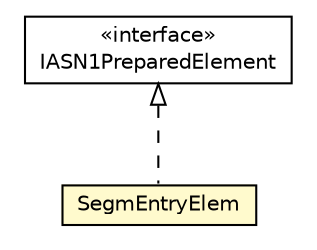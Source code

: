 #!/usr/local/bin/dot
#
# Class diagram 
# Generated by UMLGraph version R5_6-24-gf6e263 (http://www.umlgraph.org/)
#

digraph G {
	edge [fontname="Helvetica",fontsize=10,labelfontname="Helvetica",labelfontsize=10];
	node [fontname="Helvetica",fontsize=10,shape=plaintext];
	nodesep=0.25;
	ranksep=0.5;
	// org.universAAL.lddi.lib.ieeex73std.org.bn.coders.IASN1PreparedElement
	c294504 [label=<<table title="org.universAAL.lddi.lib.ieeex73std.org.bn.coders.IASN1PreparedElement" border="0" cellborder="1" cellspacing="0" cellpadding="2" port="p" href="../../org/bn/coders/IASN1PreparedElement.html">
		<tr><td><table border="0" cellspacing="0" cellpadding="1">
<tr><td align="center" balign="center"> &#171;interface&#187; </td></tr>
<tr><td align="center" balign="center"> IASN1PreparedElement </td></tr>
		</table></td></tr>
		</table>>, URL="../../org/bn/coders/IASN1PreparedElement.html", fontname="Helvetica", fontcolor="black", fontsize=10.0];
	// org.universAAL.lddi.lib.ieeex73std.x73.p20601.SegmEntryElem
	c294608 [label=<<table title="org.universAAL.lddi.lib.ieeex73std.x73.p20601.SegmEntryElem" border="0" cellborder="1" cellspacing="0" cellpadding="2" port="p" bgcolor="lemonChiffon" href="./SegmEntryElem.html">
		<tr><td><table border="0" cellspacing="0" cellpadding="1">
<tr><td align="center" balign="center"> SegmEntryElem </td></tr>
		</table></td></tr>
		</table>>, URL="./SegmEntryElem.html", fontname="Helvetica", fontcolor="black", fontsize=10.0];
	//org.universAAL.lddi.lib.ieeex73std.x73.p20601.SegmEntryElem implements org.universAAL.lddi.lib.ieeex73std.org.bn.coders.IASN1PreparedElement
	c294504:p -> c294608:p [dir=back,arrowtail=empty,style=dashed];
}

